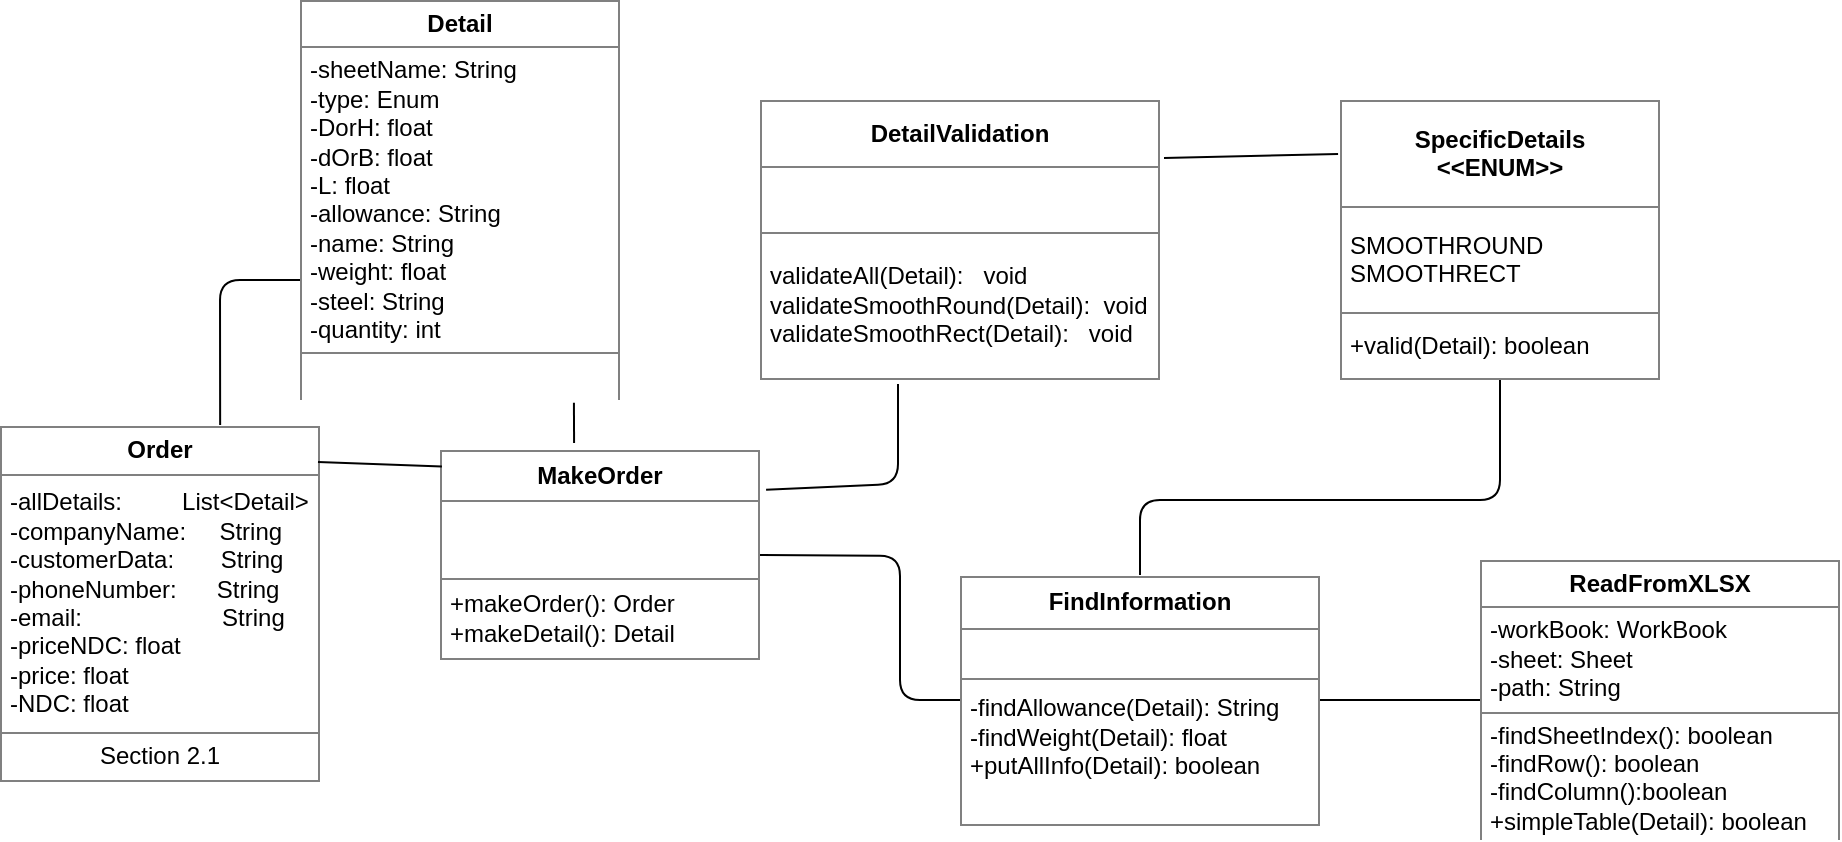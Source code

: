 <mxfile version="13.3.5"><diagram id="GYnJpubk1LGPE6TCYGhl" name="Page-1"><mxGraphModel dx="959" dy="662" grid="1" gridSize="10" guides="1" tooltips="1" connect="1" arrows="1" fold="1" page="1" pageScale="1" pageWidth="3300" pageHeight="4681" math="0" shadow="0"><root><mxCell id="0"/><mxCell id="1" parent="0"/><mxCell id="uG3uzxcmeS50xTpAlhsC-1" value="&lt;table border=&quot;1&quot; width=&quot;100%&quot; cellpadding=&quot;4&quot; style=&quot;width: 100% ; height: 100% ; border-collapse: collapse&quot;&gt;&lt;tbody&gt;&lt;tr&gt;&lt;th align=&quot;center&quot;&gt;&lt;b&gt;MakeOrder&lt;/b&gt;&lt;/th&gt;&lt;/tr&gt;&lt;tr&gt;&lt;td align=&quot;center&quot;&gt;&lt;br&gt;&lt;br&gt;&lt;/td&gt;&lt;/tr&gt;&lt;tr&gt;&lt;td&gt;+makeOrder(): Order&lt;br&gt;+makeDetail(): Detail&lt;/td&gt;&lt;/tr&gt;&lt;/tbody&gt;&lt;/table&gt;" style="text;html=1;strokeColor=none;fillColor=none;overflow=fill;" vertex="1" parent="1"><mxGeometry x="370" y="445" width="160" height="105" as="geometry"/></mxCell><mxCell id="uG3uzxcmeS50xTpAlhsC-2" value="&lt;table border=&quot;1&quot; width=&quot;100%&quot; cellpadding=&quot;4&quot; style=&quot;width: 100% ; height: 100% ; border-collapse: collapse&quot;&gt;&lt;tbody&gt;&lt;tr&gt;&lt;th align=&quot;center&quot;&gt;&lt;b&gt;Order&lt;/b&gt;&lt;/th&gt;&lt;/tr&gt;&lt;tr&gt;&lt;td&gt;&lt;div&gt;-allDetails: &amp;nbsp; &amp;nbsp; &amp;nbsp; &amp;nbsp; List&amp;lt;Detail&amp;gt;&lt;/div&gt;-companyName: &amp;nbsp; &amp;nbsp; String&lt;br&gt;-customerData: &amp;nbsp; &amp;nbsp; &amp;nbsp; String&lt;br&gt;-phoneNumber: &amp;nbsp; &amp;nbsp; &amp;nbsp;String&lt;br&gt;-email: &amp;nbsp; &amp;nbsp; &amp;nbsp; &amp;nbsp; &amp;nbsp; &amp;nbsp; &amp;nbsp; &amp;nbsp; &amp;nbsp; &amp;nbsp; String&lt;br&gt;-priceNDC: float&lt;br&gt;-price: float&lt;br&gt;-NDC: float&lt;/td&gt;&lt;/tr&gt;&lt;tr&gt;&lt;td align=&quot;center&quot;&gt;Section 2.1&lt;/td&gt;&lt;/tr&gt;&lt;/tbody&gt;&lt;/table&gt;" style="text;html=1;strokeColor=none;fillColor=none;overflow=fill;" vertex="1" parent="1"><mxGeometry x="150" y="432.5" width="160" height="177.5" as="geometry"/></mxCell><mxCell id="uG3uzxcmeS50xTpAlhsC-3" value="&lt;table border=&quot;1&quot; width=&quot;100%&quot; cellpadding=&quot;4&quot; style=&quot;width: 100% ; height: 100% ; border-collapse: collapse&quot;&gt;&lt;tbody&gt;&lt;tr&gt;&lt;th align=&quot;center&quot;&gt;&lt;b&gt;Detail&lt;/b&gt;&lt;/th&gt;&lt;/tr&gt;&lt;tr&gt;&lt;td&gt;-sheetName: String&lt;br&gt;-type: Enum&lt;br&gt;-DorH: float&lt;br&gt;-dOrB: float&lt;br&gt;-L: float&lt;br&gt;-allowance: String&lt;br&gt;-name: String&lt;br&gt;-weight: float&lt;br&gt;-steel: String&lt;br&gt;-quantity: int&lt;/td&gt;&lt;/tr&gt;&lt;tr&gt;&lt;td&gt;&lt;br&gt;&lt;/td&gt;&lt;/tr&gt;&lt;/tbody&gt;&lt;/table&gt;" style="text;html=1;strokeColor=none;fillColor=none;overflow=fill;" vertex="1" parent="1"><mxGeometry x="300" y="220" width="160" height="200" as="geometry"/></mxCell><mxCell id="uG3uzxcmeS50xTpAlhsC-4" value="&lt;table border=&quot;1&quot; width=&quot;100%&quot; cellpadding=&quot;4&quot; style=&quot;width: 100% ; height: 100% ; border-collapse: collapse&quot;&gt;&lt;tbody&gt;&lt;tr&gt;&lt;th align=&quot;center&quot;&gt;DetailValidation&lt;/th&gt;&lt;/tr&gt;&lt;tr&gt;&lt;td&gt;&lt;br&gt;&lt;/td&gt;&lt;/tr&gt;&lt;tr&gt;&lt;td&gt;validateAll(Detail): &amp;nbsp; void&lt;br&gt;validateSmoothRound(Detail): &amp;nbsp;void&lt;br&gt;validateSmoothRect(Detail): &amp;nbsp; void&lt;/td&gt;&lt;/tr&gt;&lt;/tbody&gt;&lt;/table&gt;" style="text;html=1;strokeColor=none;fillColor=none;overflow=fill;" vertex="1" parent="1"><mxGeometry x="530" y="270" width="200" height="140" as="geometry"/></mxCell><mxCell id="uG3uzxcmeS50xTpAlhsC-5" value="&lt;table border=&quot;1&quot; width=&quot;100%&quot; cellpadding=&quot;4&quot; style=&quot;width: 100% ; height: 100% ; border-collapse: collapse&quot;&gt;&lt;tbody&gt;&lt;tr&gt;&lt;th align=&quot;center&quot;&gt;SpecificDetails&lt;br&gt;&amp;lt;&amp;lt;ENUM&amp;gt;&amp;gt;&lt;/th&gt;&lt;/tr&gt;&lt;tr&gt;&lt;td&gt;SMOOTHROUND&lt;br&gt;SMOOTHRECT&lt;/td&gt;&lt;/tr&gt;&lt;tr&gt;&lt;td&gt;+valid(Detail): boolean&lt;/td&gt;&lt;/tr&gt;&lt;/tbody&gt;&lt;/table&gt;" style="text;html=1;strokeColor=none;fillColor=none;overflow=fill;" vertex="1" parent="1"><mxGeometry x="820" y="270" width="160" height="140" as="geometry"/></mxCell><mxCell id="uG3uzxcmeS50xTpAlhsC-6" value="" style="endArrow=none;html=1;exitX=0.006;exitY=0.078;exitDx=0;exitDy=0;exitPerimeter=0;" edge="1" parent="1" source="uG3uzxcmeS50xTpAlhsC-1"><mxGeometry width="50" height="50" relative="1" as="geometry"><mxPoint x="420" y="490" as="sourcePoint"/><mxPoint x="309" y="451" as="targetPoint"/></mxGeometry></mxCell><mxCell id="uG3uzxcmeS50xTpAlhsC-7" value="" style="endArrow=none;html=1;entryX=1.019;entryY=0.189;entryDx=0;entryDy=0;entryPerimeter=0;exitX=0.345;exitY=1.014;exitDx=0;exitDy=0;exitPerimeter=0;" edge="1" parent="1" source="uG3uzxcmeS50xTpAlhsC-4" target="uG3uzxcmeS50xTpAlhsC-1"><mxGeometry width="50" height="50" relative="1" as="geometry"><mxPoint x="551.92" y="440.96" as="sourcePoint"/><mxPoint x="490" y="445.0" as="targetPoint"/><Array as="points"><mxPoint x="599" y="462"/></Array></mxGeometry></mxCell><mxCell id="uG3uzxcmeS50xTpAlhsC-8" value="" style="endArrow=none;html=1;entryX=1.01;entryY=0.207;entryDx=0;entryDy=0;entryPerimeter=0;exitX=-0.006;exitY=0.193;exitDx=0;exitDy=0;exitPerimeter=0;" edge="1" parent="1" source="uG3uzxcmeS50xTpAlhsC-5" target="uG3uzxcmeS50xTpAlhsC-4"><mxGeometry width="50" height="50" relative="1" as="geometry"><mxPoint x="791.92" y="320" as="sourcePoint"/><mxPoint x="730" y="324.04" as="targetPoint"/></mxGeometry></mxCell><mxCell id="uG3uzxcmeS50xTpAlhsC-9" value="" style="endArrow=none;html=1;exitX=0.856;exitY=1.007;exitDx=0;exitDy=0;exitPerimeter=0;entryX=0.419;entryY=-0.033;entryDx=0;entryDy=0;entryPerimeter=0;" edge="1" parent="1" source="uG3uzxcmeS50xTpAlhsC-3" target="uG3uzxcmeS50xTpAlhsC-1"><mxGeometry width="50" height="50" relative="1" as="geometry"><mxPoint x="471.96" y="431.02" as="sourcePoint"/><mxPoint x="410" y="430" as="targetPoint"/></mxGeometry></mxCell><mxCell id="uG3uzxcmeS50xTpAlhsC-10" value="" style="endArrow=none;html=1;entryX=0.419;entryY=-0.033;entryDx=0;entryDy=0;entryPerimeter=0;" edge="1" parent="1"><mxGeometry width="50" height="50" relative="1" as="geometry"><mxPoint x="300" y="360" as="sourcePoint"/><mxPoint x="260.08" y="432.5" as="targetPoint"/><Array as="points"><mxPoint x="260" y="360"/></Array></mxGeometry></mxCell><mxCell id="uG3uzxcmeS50xTpAlhsC-11" value="&lt;table border=&quot;1&quot; width=&quot;100%&quot; cellpadding=&quot;4&quot; style=&quot;width: 100% ; height: 100% ; border-collapse: collapse&quot;&gt;&lt;tbody&gt;&lt;tr&gt;&lt;th align=&quot;center&quot;&gt;FindInformation&lt;/th&gt;&lt;/tr&gt;&lt;tr&gt;&lt;td&gt;&lt;br&gt;&lt;/td&gt;&lt;/tr&gt;&lt;tr&gt;&lt;td&gt;-findAllowance(Detail): String&lt;br&gt;-findWeight(Detail): float&lt;br&gt;+putAllInfo(Detail): boolean&lt;br&gt;&lt;br&gt;&lt;/td&gt;&lt;/tr&gt;&lt;/tbody&gt;&lt;/table&gt;" style="text;html=1;strokeColor=none;fillColor=none;overflow=fill;" vertex="1" parent="1"><mxGeometry x="630" y="507.5" width="180" height="125" as="geometry"/></mxCell><mxCell id="uG3uzxcmeS50xTpAlhsC-16" value="&lt;table border=&quot;1&quot; width=&quot;100%&quot; cellpadding=&quot;4&quot; style=&quot;width: 100% ; height: 100% ; border-collapse: collapse&quot;&gt;&lt;tbody&gt;&lt;tr&gt;&lt;th align=&quot;center&quot;&gt;ReadFromXLSX&lt;/th&gt;&lt;/tr&gt;&lt;tr&gt;&lt;td&gt;-workBook:&amp;nbsp;WorkBook&amp;nbsp;&lt;br&gt;-sheet: Sheet&lt;br&gt;-path: String&lt;br&gt;&lt;/td&gt;&lt;/tr&gt;&lt;tr&gt;&lt;td&gt;-findSheetIndex(): boolean&lt;br&gt;-findRow(): boolean&lt;br&gt;-findColumn():boolean&lt;br&gt;+simpleTable(Detail): boolean&lt;/td&gt;&lt;/tr&gt;&lt;/tbody&gt;&lt;/table&gt;" style="text;html=1;strokeColor=none;fillColor=none;overflow=fill;" vertex="1" parent="1"><mxGeometry x="890" y="500" width="180" height="140" as="geometry"/></mxCell><mxCell id="uG3uzxcmeS50xTpAlhsC-18" value="" style="endArrow=none;html=1;exitX=1;exitY=0.5;exitDx=0;exitDy=0;entryX=0;entryY=0.5;entryDx=0;entryDy=0;" edge="1" parent="1" source="uG3uzxcmeS50xTpAlhsC-1" target="uG3uzxcmeS50xTpAlhsC-11"><mxGeometry width="50" height="50" relative="1" as="geometry"><mxPoint x="530" y="540" as="sourcePoint"/><mxPoint x="580" y="490" as="targetPoint"/><Array as="points"><mxPoint x="600" y="498"/><mxPoint x="600" y="570"/></Array></mxGeometry></mxCell><mxCell id="uG3uzxcmeS50xTpAlhsC-19" value="" style="endArrow=none;html=1;entryX=0;entryY=0.5;entryDx=0;entryDy=0;exitX=1;exitY=0.5;exitDx=0;exitDy=0;" edge="1" parent="1" source="uG3uzxcmeS50xTpAlhsC-11" target="uG3uzxcmeS50xTpAlhsC-16"><mxGeometry width="50" height="50" relative="1" as="geometry"><mxPoint x="740" y="570" as="sourcePoint"/><mxPoint x="790" y="520" as="targetPoint"/></mxGeometry></mxCell><mxCell id="uG3uzxcmeS50xTpAlhsC-21" value="" style="endArrow=none;html=1;entryX=0.5;entryY=1;entryDx=0;entryDy=0;exitX=0.5;exitY=0;exitDx=0;exitDy=0;" edge="1" parent="1" source="uG3uzxcmeS50xTpAlhsC-11" target="uG3uzxcmeS50xTpAlhsC-5"><mxGeometry width="50" height="50" relative="1" as="geometry"><mxPoint x="580" y="490" as="sourcePoint"/><mxPoint x="630" y="440" as="targetPoint"/><Array as="points"><mxPoint x="720" y="470"/><mxPoint x="900" y="470"/></Array></mxGeometry></mxCell></root></mxGraphModel></diagram></mxfile>